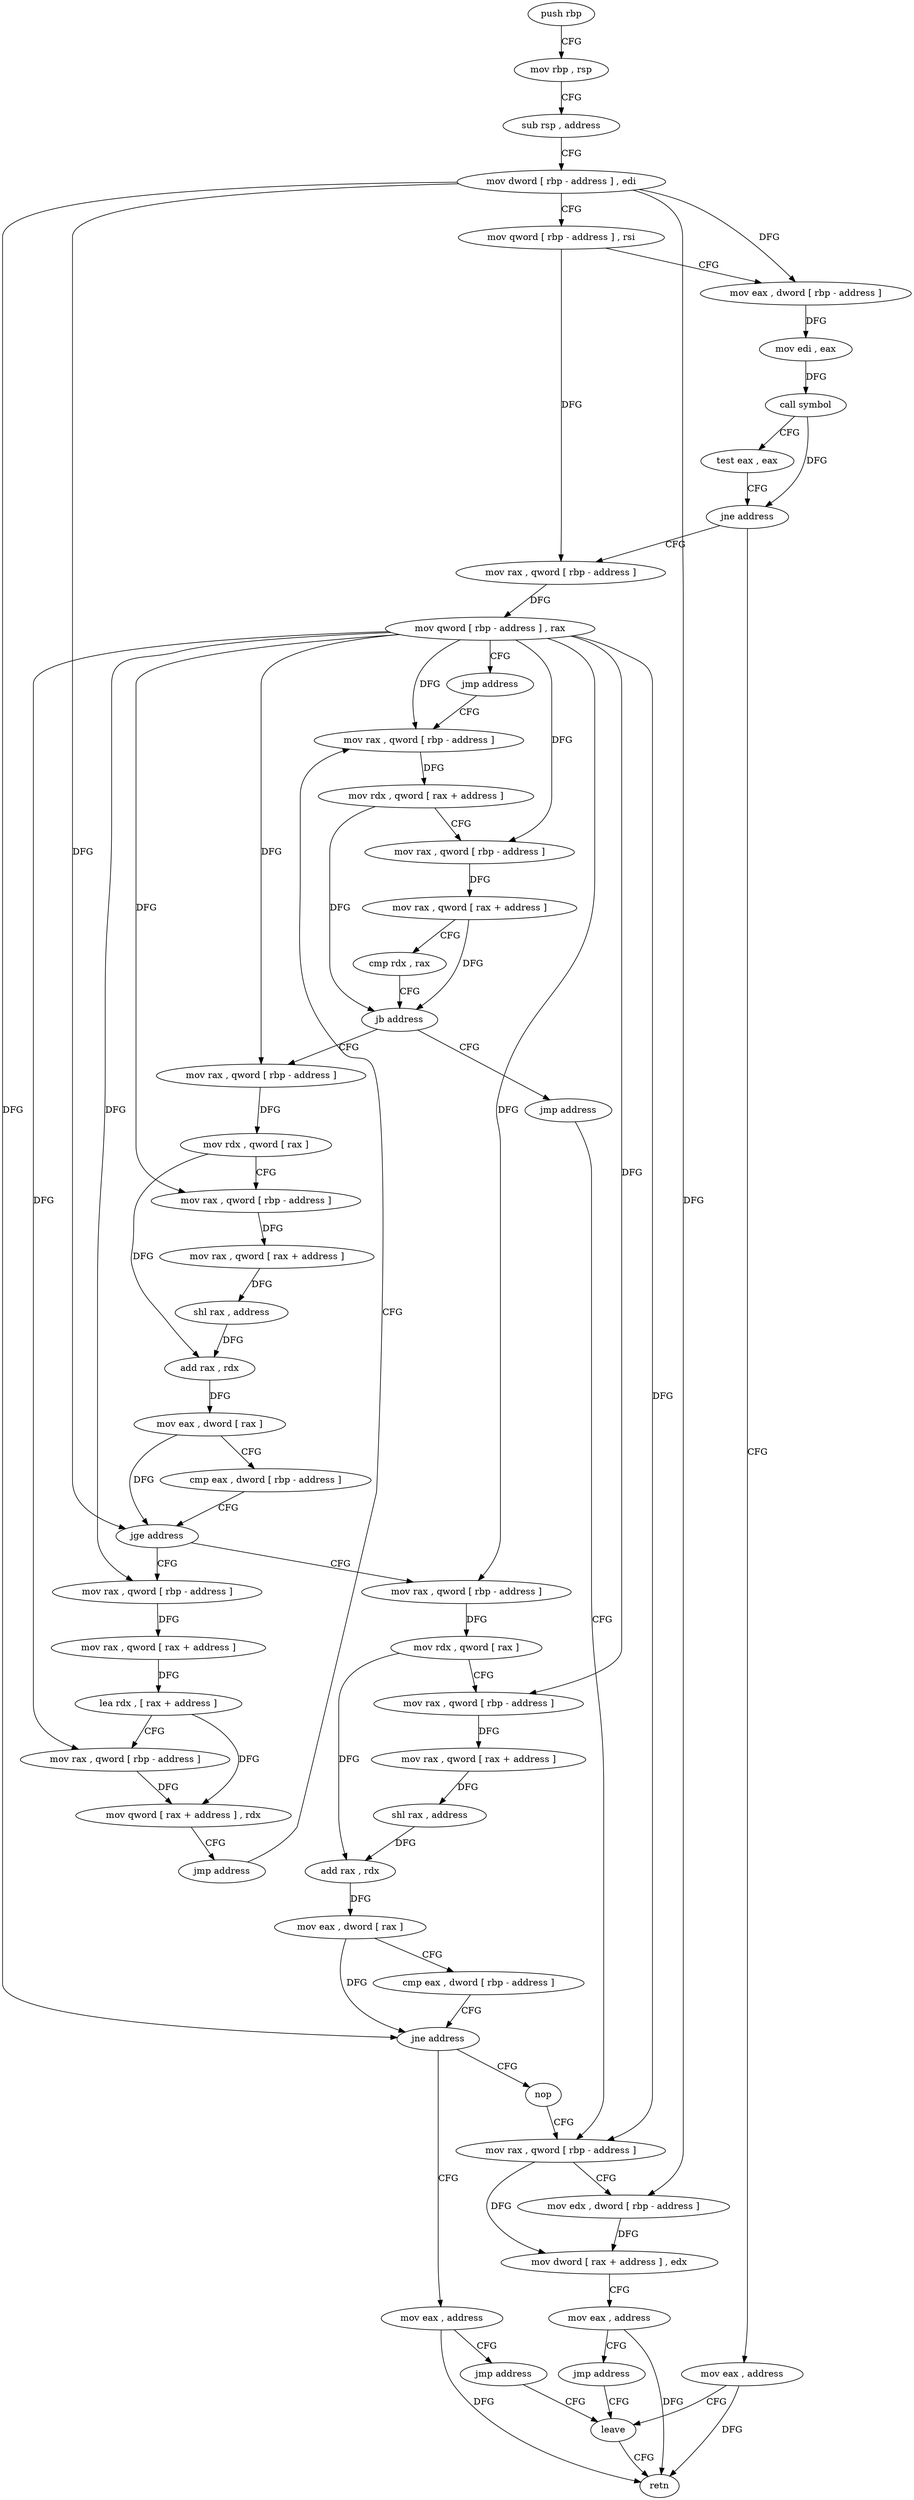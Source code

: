digraph "func" {
"4281036" [label = "push rbp" ]
"4281037" [label = "mov rbp , rsp" ]
"4281040" [label = "sub rsp , address" ]
"4281044" [label = "mov dword [ rbp - address ] , edi" ]
"4281047" [label = "mov qword [ rbp - address ] , rsi" ]
"4281051" [label = "mov eax , dword [ rbp - address ]" ]
"4281054" [label = "mov edi , eax" ]
"4281056" [label = "call symbol" ]
"4281061" [label = "test eax , eax" ]
"4281063" [label = "jne address" ]
"4281207" [label = "mov eax , address" ]
"4281069" [label = "mov rax , qword [ rbp - address ]" ]
"4281212" [label = "leave" ]
"4281073" [label = "mov qword [ rbp - address ] , rax" ]
"4281077" [label = "jmp address" ]
"4281166" [label = "mov rax , qword [ rbp - address ]" ]
"4281170" [label = "mov rdx , qword [ rax + address ]" ]
"4281174" [label = "mov rax , qword [ rbp - address ]" ]
"4281178" [label = "mov rax , qword [ rax + address ]" ]
"4281182" [label = "cmp rdx , rax" ]
"4281185" [label = "jb address" ]
"4281079" [label = "mov rax , qword [ rbp - address ]" ]
"4281187" [label = "jmp address" ]
"4281083" [label = "mov rdx , qword [ rax ]" ]
"4281086" [label = "mov rax , qword [ rbp - address ]" ]
"4281090" [label = "mov rax , qword [ rax + address ]" ]
"4281094" [label = "shl rax , address" ]
"4281098" [label = "add rax , rdx" ]
"4281101" [label = "mov eax , dword [ rax ]" ]
"4281103" [label = "cmp eax , dword [ rbp - address ]" ]
"4281106" [label = "jge address" ]
"4281130" [label = "mov rax , qword [ rbp - address ]" ]
"4281108" [label = "mov rax , qword [ rbp - address ]" ]
"4281190" [label = "mov rax , qword [ rbp - address ]" ]
"4281134" [label = "mov rdx , qword [ rax ]" ]
"4281137" [label = "mov rax , qword [ rbp - address ]" ]
"4281141" [label = "mov rax , qword [ rax + address ]" ]
"4281145" [label = "shl rax , address" ]
"4281149" [label = "add rax , rdx" ]
"4281152" [label = "mov eax , dword [ rax ]" ]
"4281154" [label = "cmp eax , dword [ rbp - address ]" ]
"4281157" [label = "jne address" ]
"4281189" [label = "nop" ]
"4281159" [label = "mov eax , address" ]
"4281112" [label = "mov rax , qword [ rax + address ]" ]
"4281116" [label = "lea rdx , [ rax + address ]" ]
"4281120" [label = "mov rax , qword [ rbp - address ]" ]
"4281124" [label = "mov qword [ rax + address ] , rdx" ]
"4281128" [label = "jmp address" ]
"4281194" [label = "mov edx , dword [ rbp - address ]" ]
"4281197" [label = "mov dword [ rax + address ] , edx" ]
"4281200" [label = "mov eax , address" ]
"4281205" [label = "jmp address" ]
"4281164" [label = "jmp address" ]
"4281213" [label = "retn" ]
"4281036" -> "4281037" [ label = "CFG" ]
"4281037" -> "4281040" [ label = "CFG" ]
"4281040" -> "4281044" [ label = "CFG" ]
"4281044" -> "4281047" [ label = "CFG" ]
"4281044" -> "4281051" [ label = "DFG" ]
"4281044" -> "4281106" [ label = "DFG" ]
"4281044" -> "4281157" [ label = "DFG" ]
"4281044" -> "4281194" [ label = "DFG" ]
"4281047" -> "4281051" [ label = "CFG" ]
"4281047" -> "4281069" [ label = "DFG" ]
"4281051" -> "4281054" [ label = "DFG" ]
"4281054" -> "4281056" [ label = "DFG" ]
"4281056" -> "4281061" [ label = "CFG" ]
"4281056" -> "4281063" [ label = "DFG" ]
"4281061" -> "4281063" [ label = "CFG" ]
"4281063" -> "4281207" [ label = "CFG" ]
"4281063" -> "4281069" [ label = "CFG" ]
"4281207" -> "4281212" [ label = "CFG" ]
"4281207" -> "4281213" [ label = "DFG" ]
"4281069" -> "4281073" [ label = "DFG" ]
"4281212" -> "4281213" [ label = "CFG" ]
"4281073" -> "4281077" [ label = "CFG" ]
"4281073" -> "4281166" [ label = "DFG" ]
"4281073" -> "4281174" [ label = "DFG" ]
"4281073" -> "4281079" [ label = "DFG" ]
"4281073" -> "4281086" [ label = "DFG" ]
"4281073" -> "4281130" [ label = "DFG" ]
"4281073" -> "4281137" [ label = "DFG" ]
"4281073" -> "4281108" [ label = "DFG" ]
"4281073" -> "4281120" [ label = "DFG" ]
"4281073" -> "4281190" [ label = "DFG" ]
"4281077" -> "4281166" [ label = "CFG" ]
"4281166" -> "4281170" [ label = "DFG" ]
"4281170" -> "4281174" [ label = "CFG" ]
"4281170" -> "4281185" [ label = "DFG" ]
"4281174" -> "4281178" [ label = "DFG" ]
"4281178" -> "4281182" [ label = "CFG" ]
"4281178" -> "4281185" [ label = "DFG" ]
"4281182" -> "4281185" [ label = "CFG" ]
"4281185" -> "4281079" [ label = "CFG" ]
"4281185" -> "4281187" [ label = "CFG" ]
"4281079" -> "4281083" [ label = "DFG" ]
"4281187" -> "4281190" [ label = "CFG" ]
"4281083" -> "4281086" [ label = "CFG" ]
"4281083" -> "4281098" [ label = "DFG" ]
"4281086" -> "4281090" [ label = "DFG" ]
"4281090" -> "4281094" [ label = "DFG" ]
"4281094" -> "4281098" [ label = "DFG" ]
"4281098" -> "4281101" [ label = "DFG" ]
"4281101" -> "4281103" [ label = "CFG" ]
"4281101" -> "4281106" [ label = "DFG" ]
"4281103" -> "4281106" [ label = "CFG" ]
"4281106" -> "4281130" [ label = "CFG" ]
"4281106" -> "4281108" [ label = "CFG" ]
"4281130" -> "4281134" [ label = "DFG" ]
"4281108" -> "4281112" [ label = "DFG" ]
"4281190" -> "4281194" [ label = "CFG" ]
"4281190" -> "4281197" [ label = "DFG" ]
"4281134" -> "4281137" [ label = "CFG" ]
"4281134" -> "4281149" [ label = "DFG" ]
"4281137" -> "4281141" [ label = "DFG" ]
"4281141" -> "4281145" [ label = "DFG" ]
"4281145" -> "4281149" [ label = "DFG" ]
"4281149" -> "4281152" [ label = "DFG" ]
"4281152" -> "4281154" [ label = "CFG" ]
"4281152" -> "4281157" [ label = "DFG" ]
"4281154" -> "4281157" [ label = "CFG" ]
"4281157" -> "4281189" [ label = "CFG" ]
"4281157" -> "4281159" [ label = "CFG" ]
"4281189" -> "4281190" [ label = "CFG" ]
"4281159" -> "4281164" [ label = "CFG" ]
"4281159" -> "4281213" [ label = "DFG" ]
"4281112" -> "4281116" [ label = "DFG" ]
"4281116" -> "4281120" [ label = "CFG" ]
"4281116" -> "4281124" [ label = "DFG" ]
"4281120" -> "4281124" [ label = "DFG" ]
"4281124" -> "4281128" [ label = "CFG" ]
"4281128" -> "4281166" [ label = "CFG" ]
"4281194" -> "4281197" [ label = "DFG" ]
"4281197" -> "4281200" [ label = "CFG" ]
"4281200" -> "4281205" [ label = "CFG" ]
"4281200" -> "4281213" [ label = "DFG" ]
"4281205" -> "4281212" [ label = "CFG" ]
"4281164" -> "4281212" [ label = "CFG" ]
}
